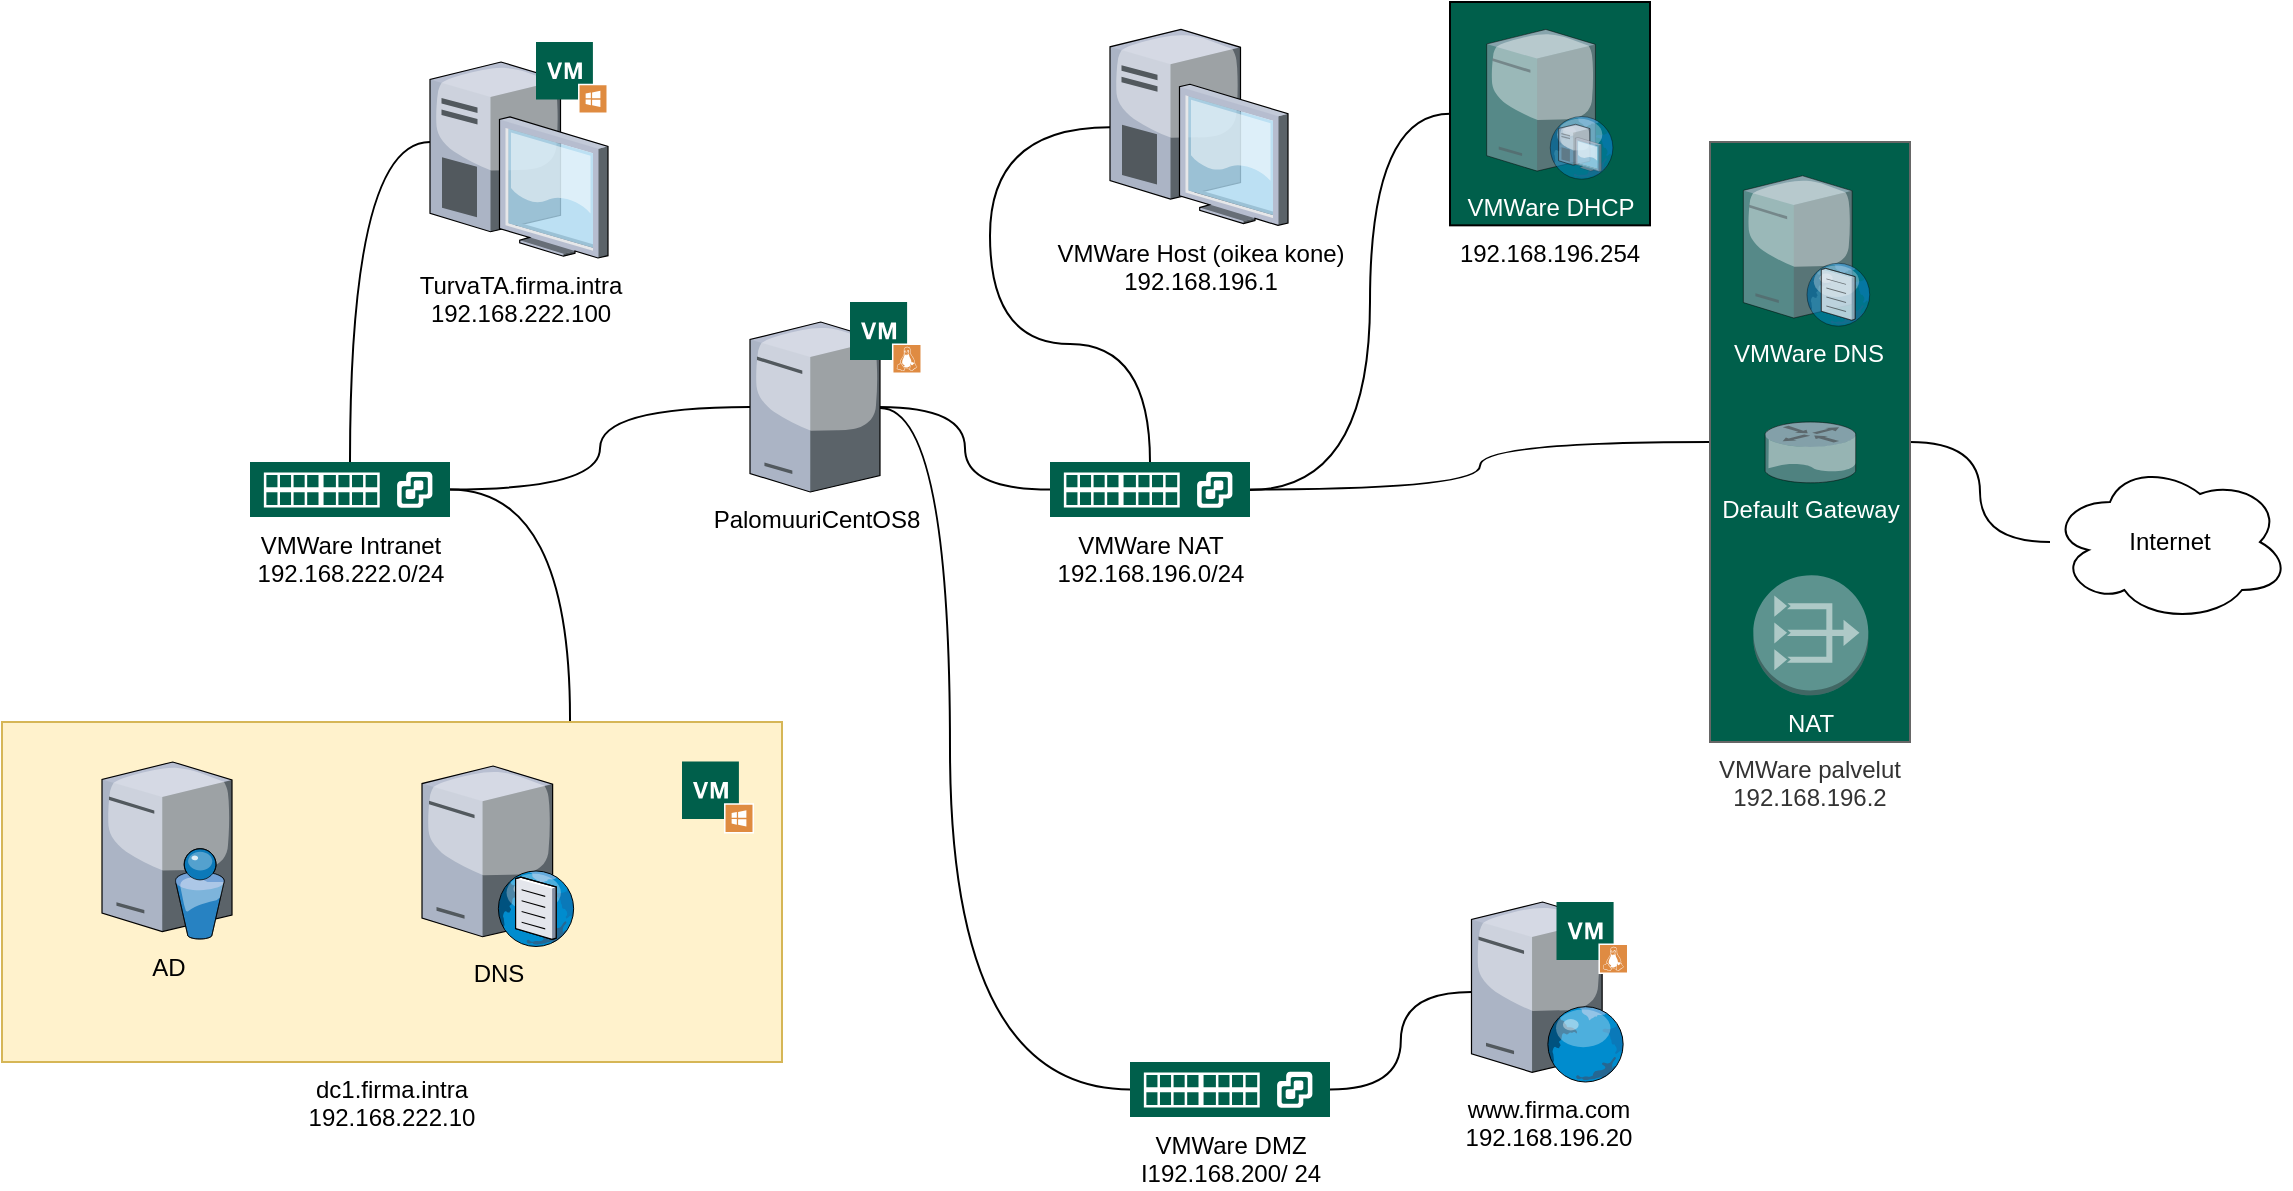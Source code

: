 <mxfile version="13.7.9" type="device"><diagram id="5zrUncsf7xNJyJpZ17Wr" name="Page-1"><mxGraphModel dx="1185" dy="685" grid="1" gridSize="10" guides="1" tooltips="1" connect="1" arrows="1" fold="1" page="1" pageScale="1" pageWidth="1169" pageHeight="827" math="0" shadow="0"><root><mxCell id="0"/><mxCell id="1" parent="0"/><mxCell id="TZeFIXULGOKSpo_GDVGf-31" style="edgeStyle=orthogonalEdgeStyle;curved=1;orthogonalLoop=1;jettySize=auto;html=1;endArrow=none;endFill=0;" edge="1" parent="1" source="TZeFIXULGOKSpo_GDVGf-1" target="TZeFIXULGOKSpo_GDVGf-5"><mxGeometry relative="1" as="geometry"/></mxCell><mxCell id="TZeFIXULGOKSpo_GDVGf-37" style="edgeStyle=orthogonalEdgeStyle;curved=1;orthogonalLoop=1;jettySize=auto;html=1;endArrow=none;endFill=0;" edge="1" parent="1" source="TZeFIXULGOKSpo_GDVGf-1" target="TZeFIXULGOKSpo_GDVGf-8"><mxGeometry relative="1" as="geometry"/></mxCell><mxCell id="TZeFIXULGOKSpo_GDVGf-1" value="VMWare NAT&lt;br&gt;192.168.196.0/24" style="pointerEvents=1;shadow=0;dashed=0;html=1;strokeColor=none;fillColor=#005F4B;labelPosition=center;verticalLabelPosition=bottom;verticalAlign=top;align=center;outlineConnect=0;shape=mxgraph.veeam2.vmware_vswitch;rounded=0;sketch=0;fontColor=#000000;aspect=fixed;" vertex="1" parent="1"><mxGeometry x="530" y="260" width="100" height="27.5" as="geometry"/></mxCell><mxCell id="TZeFIXULGOKSpo_GDVGf-29" style="edgeStyle=orthogonalEdgeStyle;curved=1;orthogonalLoop=1;jettySize=auto;html=1;endArrow=none;endFill=0;" edge="1" parent="1" source="TZeFIXULGOKSpo_GDVGf-2"><mxGeometry relative="1" as="geometry"><mxPoint x="290" y="390" as="targetPoint"/></mxGeometry></mxCell><mxCell id="TZeFIXULGOKSpo_GDVGf-30" style="edgeStyle=orthogonalEdgeStyle;curved=1;orthogonalLoop=1;jettySize=auto;html=1;endArrow=none;endFill=0;" edge="1" parent="1" source="TZeFIXULGOKSpo_GDVGf-2" target="TZeFIXULGOKSpo_GDVGf-5"><mxGeometry relative="1" as="geometry"/></mxCell><mxCell id="TZeFIXULGOKSpo_GDVGf-2" value="VMWare Intranet&lt;br&gt;192.168.222.0/24" style="pointerEvents=1;shadow=0;dashed=0;html=1;strokeColor=none;fillColor=#005F4B;labelPosition=center;verticalLabelPosition=bottom;verticalAlign=top;align=center;outlineConnect=0;shape=mxgraph.veeam2.vmware_vswitch;rounded=0;sketch=0;fontColor=#000000;aspect=fixed;" vertex="1" parent="1"><mxGeometry x="130" y="260" width="100" height="27.5" as="geometry"/></mxCell><mxCell id="TZeFIXULGOKSpo_GDVGf-32" style="edgeStyle=orthogonalEdgeStyle;curved=1;orthogonalLoop=1;jettySize=auto;html=1;endArrow=none;endFill=0;" edge="1" parent="1" source="TZeFIXULGOKSpo_GDVGf-3" target="TZeFIXULGOKSpo_GDVGf-5"><mxGeometry relative="1" as="geometry"><Array as="points"><mxPoint x="480" y="574"/><mxPoint x="480" y="233"/></Array></mxGeometry></mxCell><mxCell id="TZeFIXULGOKSpo_GDVGf-33" style="edgeStyle=orthogonalEdgeStyle;curved=1;orthogonalLoop=1;jettySize=auto;html=1;endArrow=none;endFill=0;" edge="1" parent="1" source="TZeFIXULGOKSpo_GDVGf-3" target="TZeFIXULGOKSpo_GDVGf-17"><mxGeometry relative="1" as="geometry"/></mxCell><mxCell id="TZeFIXULGOKSpo_GDVGf-3" value="VMWare DMZ&lt;br&gt;I192.168.200/ 24" style="pointerEvents=1;shadow=0;dashed=0;html=1;strokeColor=none;fillColor=#005F4B;labelPosition=center;verticalLabelPosition=bottom;verticalAlign=top;align=center;outlineConnect=0;shape=mxgraph.veeam2.vmware_vswitch;rounded=0;sketch=0;fontColor=#000000;aspect=fixed;" vertex="1" parent="1"><mxGeometry x="570" y="560" width="100" height="27.5" as="geometry"/></mxCell><mxCell id="TZeFIXULGOKSpo_GDVGf-38" style="edgeStyle=orthogonalEdgeStyle;curved=1;orthogonalLoop=1;jettySize=auto;html=1;endArrow=none;endFill=0;" edge="1" parent="1" source="TZeFIXULGOKSpo_GDVGf-4" target="TZeFIXULGOKSpo_GDVGf-8"><mxGeometry relative="1" as="geometry"/></mxCell><mxCell id="TZeFIXULGOKSpo_GDVGf-4" value="Internet" style="ellipse;shape=cloud;whiteSpace=wrap;html=1;" vertex="1" parent="1"><mxGeometry x="1030" y="260" width="120" height="80" as="geometry"/></mxCell><mxCell id="TZeFIXULGOKSpo_GDVGf-7" value="" style="group;aspect=fixed;" vertex="1" connectable="0" parent="1"><mxGeometry x="860" y="100" width="100" height="300" as="geometry"/></mxCell><mxCell id="TZeFIXULGOKSpo_GDVGf-8" value="VMWare palvelut&lt;br&gt;192.168.196.2" style="rounded=0;whiteSpace=wrap;html=1;labelPosition=center;verticalLabelPosition=bottom;align=center;verticalAlign=top;glass=0;strokeColor=#666666;fontColor=#333333;shadow=0;fillColor=#005F4B;" vertex="1" parent="TZeFIXULGOKSpo_GDVGf-7"><mxGeometry width="100" height="300" as="geometry"/></mxCell><mxCell id="TZeFIXULGOKSpo_GDVGf-9" value="Default Gateway" style="verticalLabelPosition=bottom;aspect=fixed;html=1;verticalAlign=top;strokeColor=none;align=center;outlineConnect=0;shape=mxgraph.citrix.router;opacity=50;fontColor=#FFFFFF;" vertex="1" parent="TZeFIXULGOKSpo_GDVGf-7"><mxGeometry x="27.5" y="140" width="45.833" height="30.417" as="geometry"/></mxCell><mxCell id="TZeFIXULGOKSpo_GDVGf-10" value="VMWare DNS" style="verticalLabelPosition=bottom;aspect=fixed;html=1;verticalAlign=top;strokeColor=none;align=center;outlineConnect=0;shape=mxgraph.citrix.dns_server;opacity=50;fontColor=#FFFFFF;fontStyle=0" vertex="1" parent="TZeFIXULGOKSpo_GDVGf-7"><mxGeometry x="16.667" y="15" width="63.75" height="77.083" as="geometry"/></mxCell><mxCell id="TZeFIXULGOKSpo_GDVGf-11" value="NAT" style="outlineConnect=0;verticalLabelPosition=bottom;verticalAlign=top;align=center;html=1;shape=mxgraph.aws3.vpc_nat_gateway;fillColor=#bac8d3;shadow=0;strokeColor=#23445d;strokeWidth=1;opacity=50;fontColor=#FFFFFF;" vertex="1" parent="TZeFIXULGOKSpo_GDVGf-7"><mxGeometry x="21.667" y="216.667" width="57.5" height="60" as="geometry"/></mxCell><mxCell id="TZeFIXULGOKSpo_GDVGf-12" value="" style="group;aspect=fixed;" vertex="1" connectable="0" parent="1"><mxGeometry x="730" y="30" width="100" height="111.67" as="geometry"/></mxCell><mxCell id="TZeFIXULGOKSpo_GDVGf-13" value="192.168.196.254" style="rounded=0;whiteSpace=wrap;html=1;shadow=0;glass=0;strokeColor=#000000;strokeWidth=1;fillColor=#005F4B;labelPosition=center;verticalLabelPosition=bottom;align=center;verticalAlign=top;" vertex="1" parent="TZeFIXULGOKSpo_GDVGf-12"><mxGeometry width="100" height="111.67" as="geometry"/></mxCell><mxCell id="TZeFIXULGOKSpo_GDVGf-14" value="VMWare DHCP" style="verticalLabelPosition=bottom;aspect=fixed;html=1;verticalAlign=top;strokeColor=#d79b00;align=center;outlineConnect=0;shape=mxgraph.citrix.dhcp_server;gradientColor=#ffa500;fillColor=#ffcd28;opacity=50;fontColor=#FFFFFF;" vertex="1" parent="TZeFIXULGOKSpo_GDVGf-12"><mxGeometry x="18.333" y="13.714" width="63.333" height="75" as="geometry"/></mxCell><mxCell id="TZeFIXULGOKSpo_GDVGf-16" value="" style="group;labelPosition=center;verticalLabelPosition=bottom;align=center;verticalAlign=top;" vertex="1" connectable="0" parent="1"><mxGeometry x="740.75" y="480" width="78.5" height="90" as="geometry"/></mxCell><mxCell id="TZeFIXULGOKSpo_GDVGf-17" value="www.firma.com&lt;br&gt;192.168.196.20" style="verticalLabelPosition=bottom;aspect=fixed;html=1;verticalAlign=top;strokeColor=none;align=center;outlineConnect=0;shape=mxgraph.citrix.web_server;rounded=0;sketch=0;fontColor=#000000;" vertex="1" parent="TZeFIXULGOKSpo_GDVGf-16"><mxGeometry width="76.5" height="90" as="geometry"/></mxCell><mxCell id="TZeFIXULGOKSpo_GDVGf-18" value="" style="pointerEvents=1;shadow=0;dashed=0;html=1;strokeColor=none;fillColor=#005F4B;labelPosition=center;verticalLabelPosition=bottom;verticalAlign=top;align=center;outlineConnect=0;shape=mxgraph.veeam2.linux_vm;rounded=0;sketch=0;fontColor=#000000;" vertex="1" parent="TZeFIXULGOKSpo_GDVGf-16"><mxGeometry x="42.5" width="36" height="36" as="geometry"/></mxCell><mxCell id="TZeFIXULGOKSpo_GDVGf-35" style="edgeStyle=orthogonalEdgeStyle;curved=1;orthogonalLoop=1;jettySize=auto;html=1;endArrow=none;endFill=0;exitX=0.068;exitY=0.5;exitDx=0;exitDy=0;exitPerimeter=0;" edge="1" parent="1" source="TZeFIXULGOKSpo_GDVGf-19" target="TZeFIXULGOKSpo_GDVGf-1"><mxGeometry relative="1" as="geometry"><Array as="points"><mxPoint x="500" y="93"/><mxPoint x="500" y="201"/><mxPoint x="580" y="201"/></Array></mxGeometry></mxCell><mxCell id="TZeFIXULGOKSpo_GDVGf-19" value="VMWare Host (oikea kone)&lt;br&gt;192.168.196.1" style="verticalLabelPosition=bottom;aspect=fixed;html=1;verticalAlign=top;align=center;outlineConnect=0;shape=mxgraph.citrix.desktop;strokeWidth=22;perimeterSpacing=7;strokeColor=#d79b00;gradientColor=#ffa500;fillColor=#ffcd28;shadow=0;" vertex="1" parent="1"><mxGeometry x="560" y="43.67" width="89" height="98" as="geometry"/></mxCell><mxCell id="TZeFIXULGOKSpo_GDVGf-20" value="" style="group" vertex="1" connectable="0" parent="1"><mxGeometry x="220" y="50" width="89" height="108" as="geometry"/></mxCell><object label="TurvaTA.firma.intra&lt;br&gt;192.168.222.100" OS="Windows 10" id="TZeFIXULGOKSpo_GDVGf-21"><mxCell style="verticalLabelPosition=bottom;aspect=fixed;html=1;verticalAlign=top;strokeColor=none;align=center;outlineConnect=0;shape=mxgraph.citrix.desktop;" vertex="1" parent="TZeFIXULGOKSpo_GDVGf-20"><mxGeometry y="10" width="89" height="98" as="geometry"/></mxCell></object><mxCell id="TZeFIXULGOKSpo_GDVGf-22" value="" style="pointerEvents=1;shadow=0;dashed=0;html=1;strokeColor=none;fillColor=#005F4B;labelPosition=center;verticalLabelPosition=bottom;verticalAlign=top;align=center;outlineConnect=0;shape=mxgraph.veeam2.windows_vm;rounded=0;glass=1;" vertex="1" parent="TZeFIXULGOKSpo_GDVGf-20"><mxGeometry x="53" width="36" height="36" as="geometry"/></mxCell><mxCell id="TZeFIXULGOKSpo_GDVGf-23" value="dc1.firma.intra&#10;192.168.222.10" style="group;labelPosition=center;verticalLabelPosition=bottom;align=center;verticalAlign=top;" vertex="1" connectable="0" parent="1"><mxGeometry x="6" y="390" width="390" height="170" as="geometry"/></mxCell><mxCell id="TZeFIXULGOKSpo_GDVGf-24" value="" style="group;fillColor=#fff2cc;strokeColor=#d6b656;container=0;" vertex="1" connectable="0" parent="TZeFIXULGOKSpo_GDVGf-23"><mxGeometry width="390" height="170" as="geometry"/></mxCell><mxCell id="TZeFIXULGOKSpo_GDVGf-25" value="AD" style="verticalLabelPosition=bottom;aspect=fixed;html=1;verticalAlign=top;strokeColor=none;align=center;outlineConnect=0;shape=mxgraph.citrix.directory_server;" vertex="1" parent="TZeFIXULGOKSpo_GDVGf-23"><mxGeometry x="50" y="20" width="65" height="88.5" as="geometry"/></mxCell><mxCell id="TZeFIXULGOKSpo_GDVGf-26" value="DNS" style="verticalLabelPosition=bottom;aspect=fixed;html=1;verticalAlign=top;strokeColor=none;align=center;outlineConnect=0;shape=mxgraph.citrix.dns_server;" vertex="1" parent="TZeFIXULGOKSpo_GDVGf-23"><mxGeometry x="210" y="19.75" width="76.5" height="92.5" as="geometry"/></mxCell><mxCell id="TZeFIXULGOKSpo_GDVGf-27" value="" style="pointerEvents=1;shadow=0;dashed=0;html=1;strokeColor=none;fillColor=#005F4B;labelPosition=center;verticalLabelPosition=bottom;verticalAlign=top;align=center;outlineConnect=0;shape=mxgraph.veeam2.windows_vm;rounded=0;glass=1;" vertex="1" parent="TZeFIXULGOKSpo_GDVGf-23"><mxGeometry x="340" y="19.75" width="36" height="36" as="geometry"/></mxCell><mxCell id="TZeFIXULGOKSpo_GDVGf-28" style="edgeStyle=orthogonalEdgeStyle;orthogonalLoop=1;jettySize=auto;html=1;curved=1;endArrow=none;endFill=0;exitX=0;exitY=0.408;exitDx=0;exitDy=0;exitPerimeter=0;" edge="1" parent="1" source="TZeFIXULGOKSpo_GDVGf-21" target="TZeFIXULGOKSpo_GDVGf-2"><mxGeometry relative="1" as="geometry"/></mxCell><mxCell id="TZeFIXULGOKSpo_GDVGf-36" style="edgeStyle=orthogonalEdgeStyle;curved=1;orthogonalLoop=1;jettySize=auto;html=1;endArrow=none;endFill=0;" edge="1" parent="1" source="TZeFIXULGOKSpo_GDVGf-13" target="TZeFIXULGOKSpo_GDVGf-1"><mxGeometry relative="1" as="geometry"><Array as="points"><mxPoint x="690" y="86"/><mxPoint x="690" y="274"/></Array></mxGeometry></mxCell><mxCell id="TZeFIXULGOKSpo_GDVGf-40" value="" style="group" vertex="1" connectable="0" parent="1"><mxGeometry x="380" y="180" width="86" height="95" as="geometry"/></mxCell><mxCell id="TZeFIXULGOKSpo_GDVGf-5" value="PalomuuriCentOS8" style="verticalLabelPosition=bottom;aspect=fixed;html=1;verticalAlign=top;strokeColor=none;align=center;outlineConnect=0;shape=mxgraph.citrix.tower_server;" vertex="1" parent="TZeFIXULGOKSpo_GDVGf-40"><mxGeometry y="10" width="65" height="85" as="geometry"/></mxCell><mxCell id="TZeFIXULGOKSpo_GDVGf-39" value="" style="pointerEvents=1;shadow=0;dashed=0;html=1;strokeColor=none;fillColor=#005F4B;labelPosition=center;verticalLabelPosition=bottom;verticalAlign=top;align=center;outlineConnect=0;shape=mxgraph.veeam2.linux_vm;rounded=0;sketch=0;fontColor=#000000;" vertex="1" parent="TZeFIXULGOKSpo_GDVGf-40"><mxGeometry x="50" width="36" height="36" as="geometry"/></mxCell></root></mxGraphModel></diagram></mxfile>